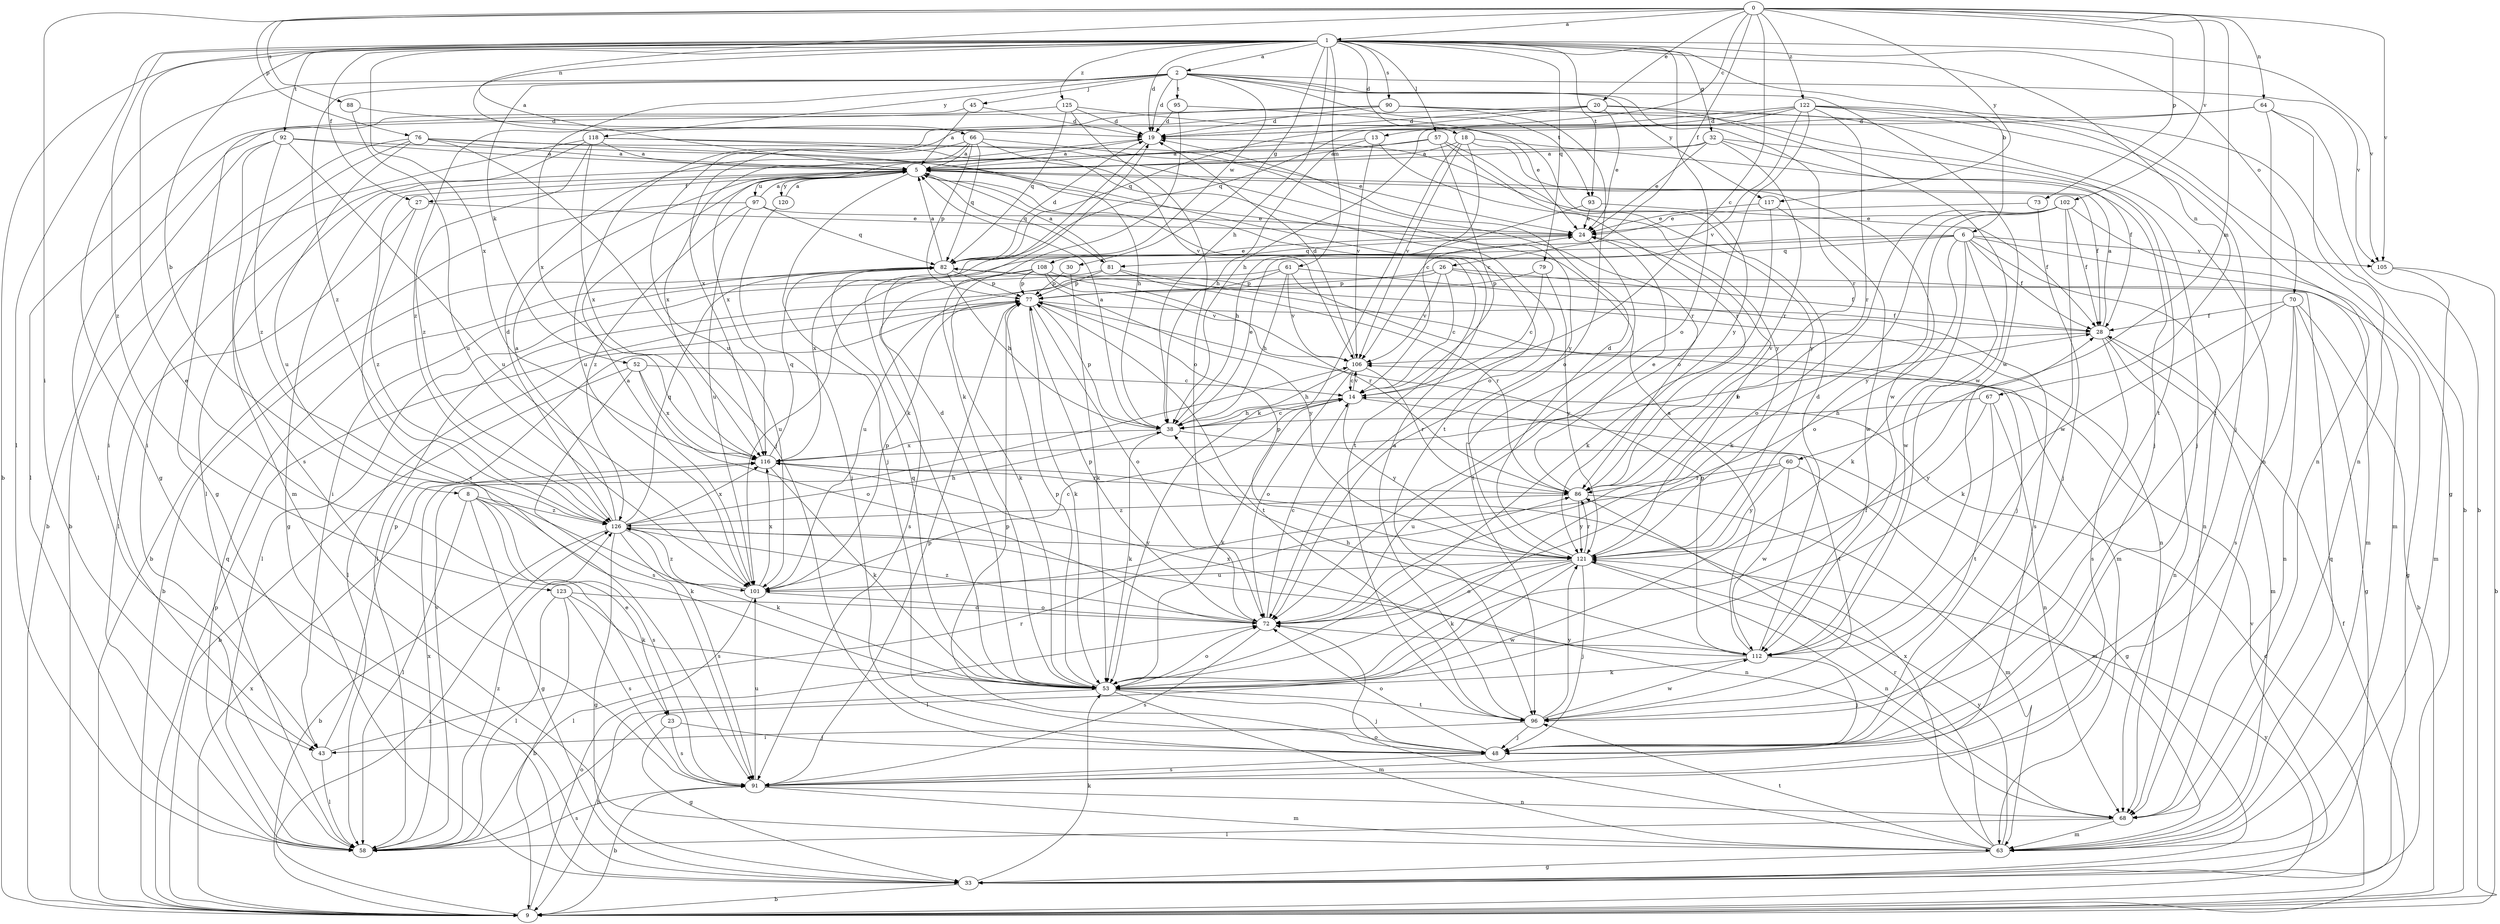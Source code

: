 strict digraph  {
0;
1;
2;
5;
6;
8;
9;
13;
14;
18;
19;
20;
23;
24;
26;
27;
28;
30;
32;
33;
38;
43;
45;
48;
52;
53;
57;
58;
60;
61;
63;
64;
66;
67;
68;
70;
72;
73;
76;
77;
79;
81;
82;
86;
88;
90;
91;
92;
93;
95;
96;
97;
101;
102;
105;
106;
108;
112;
116;
117;
118;
120;
121;
122;
123;
125;
126;
0 -> 1  [label=a];
0 -> 13  [label=c];
0 -> 14  [label=c];
0 -> 20  [label=e];
0 -> 26  [label=f];
0 -> 43  [label=i];
0 -> 60  [label=m];
0 -> 64  [label=n];
0 -> 66  [label=n];
0 -> 73  [label=p];
0 -> 76  [label=p];
0 -> 88  [label=s];
0 -> 102  [label=v];
0 -> 105  [label=v];
0 -> 117  [label=y];
0 -> 122  [label=z];
1 -> 2  [label=a];
1 -> 5  [label=a];
1 -> 6  [label=b];
1 -> 8  [label=b];
1 -> 9  [label=b];
1 -> 18  [label=d];
1 -> 19  [label=d];
1 -> 23  [label=e];
1 -> 27  [label=f];
1 -> 30  [label=g];
1 -> 32  [label=g];
1 -> 38  [label=h];
1 -> 57  [label=l];
1 -> 58  [label=l];
1 -> 61  [label=m];
1 -> 67  [label=n];
1 -> 70  [label=o];
1 -> 72  [label=o];
1 -> 79  [label=q];
1 -> 90  [label=s];
1 -> 92  [label=t];
1 -> 93  [label=t];
1 -> 105  [label=v];
1 -> 116  [label=x];
1 -> 123  [label=z];
1 -> 125  [label=z];
2 -> 19  [label=d];
2 -> 33  [label=g];
2 -> 45  [label=j];
2 -> 52  [label=k];
2 -> 86  [label=r];
2 -> 93  [label=t];
2 -> 95  [label=t];
2 -> 105  [label=v];
2 -> 108  [label=w];
2 -> 112  [label=w];
2 -> 116  [label=x];
2 -> 117  [label=y];
2 -> 118  [label=y];
2 -> 126  [label=z];
5 -> 27  [label=f];
5 -> 28  [label=f];
5 -> 33  [label=g];
5 -> 48  [label=j];
5 -> 81  [label=q];
5 -> 91  [label=s];
5 -> 96  [label=t];
5 -> 97  [label=u];
5 -> 120  [label=y];
6 -> 28  [label=f];
6 -> 43  [label=i];
6 -> 53  [label=k];
6 -> 63  [label=m];
6 -> 68  [label=n];
6 -> 72  [label=o];
6 -> 81  [label=q];
6 -> 105  [label=v];
6 -> 112  [label=w];
6 -> 116  [label=x];
8 -> 23  [label=e];
8 -> 33  [label=g];
8 -> 53  [label=k];
8 -> 58  [label=l];
8 -> 91  [label=s];
8 -> 126  [label=z];
9 -> 14  [label=c];
9 -> 28  [label=f];
9 -> 72  [label=o];
9 -> 77  [label=p];
9 -> 116  [label=x];
9 -> 121  [label=y];
9 -> 126  [label=z];
13 -> 5  [label=a];
13 -> 38  [label=h];
13 -> 106  [label=v];
13 -> 121  [label=y];
14 -> 38  [label=h];
14 -> 53  [label=k];
14 -> 96  [label=t];
14 -> 106  [label=v];
14 -> 121  [label=y];
18 -> 5  [label=a];
18 -> 14  [label=c];
18 -> 48  [label=j];
18 -> 53  [label=k];
18 -> 106  [label=v];
18 -> 112  [label=w];
19 -> 5  [label=a];
19 -> 53  [label=k];
20 -> 19  [label=d];
20 -> 24  [label=e];
20 -> 68  [label=n];
20 -> 82  [label=q];
20 -> 101  [label=u];
20 -> 112  [label=w];
23 -> 33  [label=g];
23 -> 48  [label=j];
23 -> 91  [label=s];
24 -> 82  [label=q];
24 -> 96  [label=t];
26 -> 14  [label=c];
26 -> 28  [label=f];
26 -> 33  [label=g];
26 -> 58  [label=l];
26 -> 77  [label=p];
26 -> 106  [label=v];
27 -> 24  [label=e];
27 -> 58  [label=l];
27 -> 126  [label=z];
28 -> 5  [label=a];
28 -> 63  [label=m];
28 -> 68  [label=n];
28 -> 91  [label=s];
28 -> 106  [label=v];
30 -> 53  [label=k];
30 -> 77  [label=p];
32 -> 5  [label=a];
32 -> 24  [label=e];
32 -> 28  [label=f];
32 -> 48  [label=j];
32 -> 58  [label=l];
32 -> 86  [label=r];
33 -> 9  [label=b];
33 -> 53  [label=k];
33 -> 106  [label=v];
38 -> 5  [label=a];
38 -> 14  [label=c];
38 -> 24  [label=e];
38 -> 33  [label=g];
38 -> 53  [label=k];
38 -> 77  [label=p];
38 -> 116  [label=x];
43 -> 58  [label=l];
43 -> 77  [label=p];
43 -> 86  [label=r];
45 -> 5  [label=a];
45 -> 19  [label=d];
45 -> 33  [label=g];
48 -> 72  [label=o];
48 -> 77  [label=p];
48 -> 91  [label=s];
52 -> 9  [label=b];
52 -> 14  [label=c];
52 -> 72  [label=o];
52 -> 91  [label=s];
52 -> 116  [label=x];
53 -> 9  [label=b];
53 -> 19  [label=d];
53 -> 28  [label=f];
53 -> 48  [label=j];
53 -> 63  [label=m];
53 -> 72  [label=o];
53 -> 77  [label=p];
53 -> 82  [label=q];
53 -> 96  [label=t];
57 -> 5  [label=a];
57 -> 14  [label=c];
57 -> 86  [label=r];
57 -> 116  [label=x];
57 -> 121  [label=y];
58 -> 82  [label=q];
58 -> 91  [label=s];
58 -> 106  [label=v];
58 -> 116  [label=x];
58 -> 126  [label=z];
60 -> 63  [label=m];
60 -> 86  [label=r];
60 -> 101  [label=u];
60 -> 112  [label=w];
60 -> 121  [label=y];
61 -> 38  [label=h];
61 -> 48  [label=j];
61 -> 77  [label=p];
61 -> 91  [label=s];
61 -> 101  [label=u];
61 -> 106  [label=v];
63 -> 33  [label=g];
63 -> 72  [label=o];
63 -> 82  [label=q];
63 -> 86  [label=r];
63 -> 96  [label=t];
63 -> 116  [label=x];
63 -> 121  [label=y];
64 -> 9  [label=b];
64 -> 19  [label=d];
64 -> 68  [label=n];
64 -> 82  [label=q];
64 -> 96  [label=t];
66 -> 5  [label=a];
66 -> 77  [label=p];
66 -> 82  [label=q];
66 -> 86  [label=r];
66 -> 101  [label=u];
66 -> 106  [label=v];
66 -> 116  [label=x];
67 -> 38  [label=h];
67 -> 68  [label=n];
67 -> 96  [label=t];
67 -> 121  [label=y];
68 -> 58  [label=l];
68 -> 63  [label=m];
70 -> 9  [label=b];
70 -> 28  [label=f];
70 -> 33  [label=g];
70 -> 53  [label=k];
70 -> 68  [label=n];
70 -> 91  [label=s];
72 -> 14  [label=c];
72 -> 77  [label=p];
72 -> 91  [label=s];
72 -> 112  [label=w];
72 -> 126  [label=z];
73 -> 24  [label=e];
73 -> 48  [label=j];
76 -> 5  [label=a];
76 -> 24  [label=e];
76 -> 38  [label=h];
76 -> 43  [label=i];
76 -> 48  [label=j];
76 -> 91  [label=s];
76 -> 101  [label=u];
77 -> 28  [label=f];
77 -> 53  [label=k];
77 -> 58  [label=l];
77 -> 72  [label=o];
77 -> 96  [label=t];
79 -> 14  [label=c];
79 -> 77  [label=p];
79 -> 121  [label=y];
81 -> 5  [label=a];
81 -> 58  [label=l];
81 -> 63  [label=m];
81 -> 77  [label=p];
81 -> 86  [label=r];
82 -> 5  [label=a];
82 -> 9  [label=b];
82 -> 19  [label=d];
82 -> 24  [label=e];
82 -> 38  [label=h];
82 -> 68  [label=n];
82 -> 77  [label=p];
86 -> 24  [label=e];
86 -> 63  [label=m];
86 -> 121  [label=y];
86 -> 126  [label=z];
88 -> 19  [label=d];
88 -> 101  [label=u];
90 -> 19  [label=d];
90 -> 58  [label=l];
90 -> 68  [label=n];
90 -> 72  [label=o];
90 -> 96  [label=t];
90 -> 126  [label=z];
91 -> 9  [label=b];
91 -> 63  [label=m];
91 -> 68  [label=n];
91 -> 77  [label=p];
91 -> 101  [label=u];
92 -> 5  [label=a];
92 -> 9  [label=b];
92 -> 63  [label=m];
92 -> 96  [label=t];
92 -> 101  [label=u];
92 -> 126  [label=z];
93 -> 24  [label=e];
93 -> 28  [label=f];
93 -> 38  [label=h];
95 -> 19  [label=d];
95 -> 24  [label=e];
95 -> 53  [label=k];
96 -> 5  [label=a];
96 -> 43  [label=i];
96 -> 48  [label=j];
96 -> 112  [label=w];
96 -> 121  [label=y];
97 -> 5  [label=a];
97 -> 9  [label=b];
97 -> 24  [label=e];
97 -> 82  [label=q];
97 -> 101  [label=u];
97 -> 126  [label=z];
101 -> 5  [label=a];
101 -> 14  [label=c];
101 -> 58  [label=l];
101 -> 72  [label=o];
101 -> 77  [label=p];
101 -> 116  [label=x];
101 -> 126  [label=z];
102 -> 24  [label=e];
102 -> 28  [label=f];
102 -> 53  [label=k];
102 -> 63  [label=m];
102 -> 72  [label=o];
102 -> 112  [label=w];
102 -> 121  [label=y];
105 -> 9  [label=b];
105 -> 63  [label=m];
106 -> 14  [label=c];
106 -> 19  [label=d];
106 -> 38  [label=h];
106 -> 72  [label=o];
106 -> 86  [label=r];
108 -> 53  [label=k];
108 -> 77  [label=p];
108 -> 86  [label=r];
108 -> 91  [label=s];
108 -> 101  [label=u];
108 -> 106  [label=v];
108 -> 121  [label=y];
112 -> 5  [label=a];
112 -> 19  [label=d];
112 -> 38  [label=h];
112 -> 48  [label=j];
112 -> 53  [label=k];
112 -> 77  [label=p];
112 -> 116  [label=x];
116 -> 28  [label=f];
116 -> 53  [label=k];
116 -> 82  [label=q];
116 -> 86  [label=r];
117 -> 24  [label=e];
117 -> 53  [label=k];
117 -> 112  [label=w];
118 -> 5  [label=a];
118 -> 9  [label=b];
118 -> 43  [label=i];
118 -> 72  [label=o];
118 -> 116  [label=x];
118 -> 121  [label=y];
118 -> 126  [label=z];
120 -> 5  [label=a];
120 -> 48  [label=j];
121 -> 19  [label=d];
121 -> 24  [label=e];
121 -> 48  [label=j];
121 -> 53  [label=k];
121 -> 58  [label=l];
121 -> 68  [label=n];
121 -> 72  [label=o];
121 -> 77  [label=p];
121 -> 86  [label=r];
121 -> 101  [label=u];
122 -> 9  [label=b];
122 -> 19  [label=d];
122 -> 33  [label=g];
122 -> 38  [label=h];
122 -> 48  [label=j];
122 -> 72  [label=o];
122 -> 86  [label=r];
122 -> 106  [label=v];
122 -> 116  [label=x];
123 -> 9  [label=b];
123 -> 53  [label=k];
123 -> 58  [label=l];
123 -> 72  [label=o];
123 -> 91  [label=s];
125 -> 19  [label=d];
125 -> 58  [label=l];
125 -> 72  [label=o];
125 -> 82  [label=q];
125 -> 121  [label=y];
126 -> 5  [label=a];
126 -> 9  [label=b];
126 -> 19  [label=d];
126 -> 33  [label=g];
126 -> 38  [label=h];
126 -> 53  [label=k];
126 -> 68  [label=n];
126 -> 82  [label=q];
126 -> 91  [label=s];
126 -> 116  [label=x];
126 -> 121  [label=y];
}
